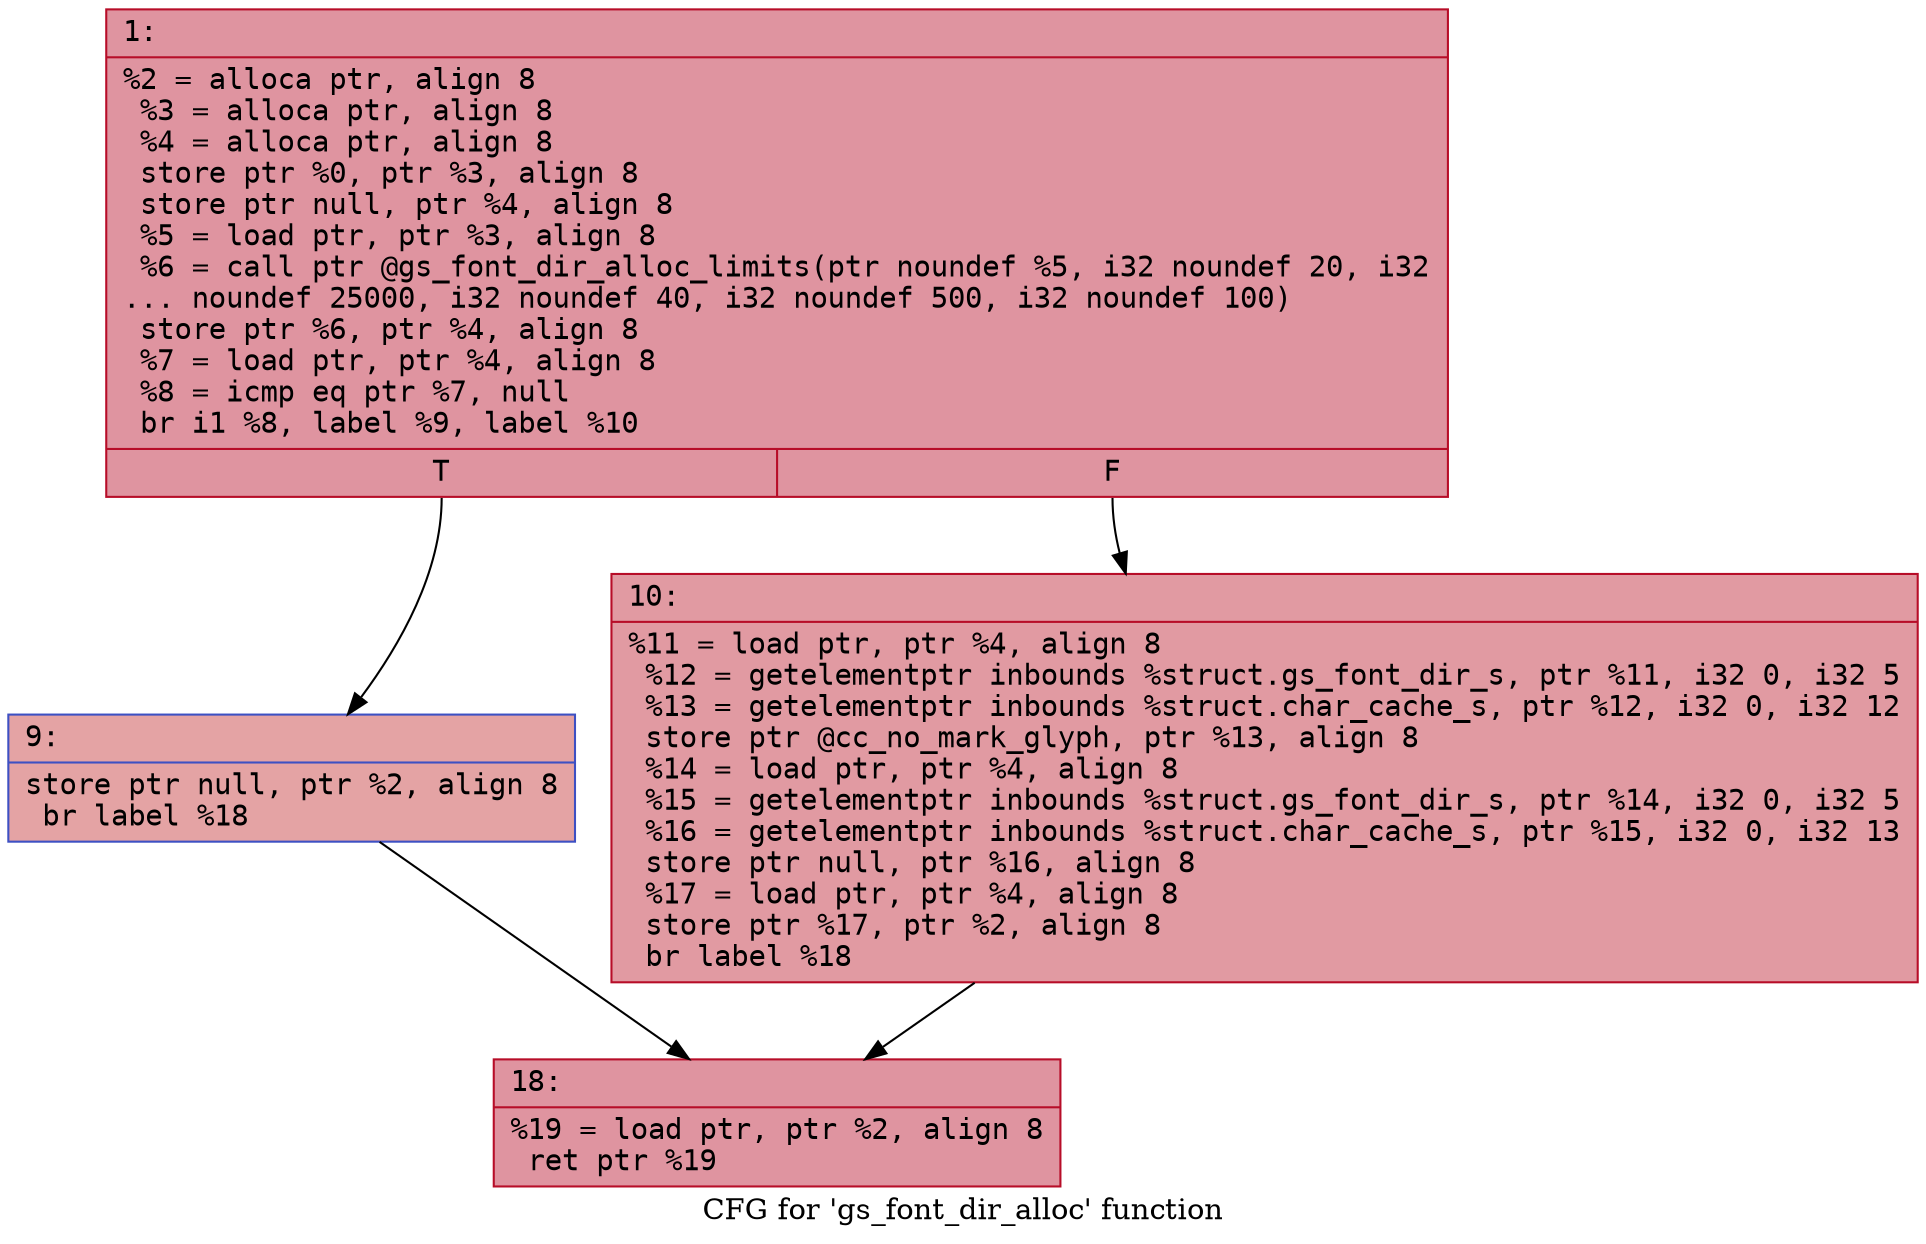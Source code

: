 digraph "CFG for 'gs_font_dir_alloc' function" {
	label="CFG for 'gs_font_dir_alloc' function";

	Node0x600002017930 [shape=record,color="#b70d28ff", style=filled, fillcolor="#b70d2870" fontname="Courier",label="{1:\l|  %2 = alloca ptr, align 8\l  %3 = alloca ptr, align 8\l  %4 = alloca ptr, align 8\l  store ptr %0, ptr %3, align 8\l  store ptr null, ptr %4, align 8\l  %5 = load ptr, ptr %3, align 8\l  %6 = call ptr @gs_font_dir_alloc_limits(ptr noundef %5, i32 noundef 20, i32\l... noundef 25000, i32 noundef 40, i32 noundef 500, i32 noundef 100)\l  store ptr %6, ptr %4, align 8\l  %7 = load ptr, ptr %4, align 8\l  %8 = icmp eq ptr %7, null\l  br i1 %8, label %9, label %10\l|{<s0>T|<s1>F}}"];
	Node0x600002017930:s0 -> Node0x600002017980[tooltip="1 -> 9\nProbability 37.50%" ];
	Node0x600002017930:s1 -> Node0x6000020179d0[tooltip="1 -> 10\nProbability 62.50%" ];
	Node0x600002017980 [shape=record,color="#3d50c3ff", style=filled, fillcolor="#c32e3170" fontname="Courier",label="{9:\l|  store ptr null, ptr %2, align 8\l  br label %18\l}"];
	Node0x600002017980 -> Node0x600002017a20[tooltip="9 -> 18\nProbability 100.00%" ];
	Node0x6000020179d0 [shape=record,color="#b70d28ff", style=filled, fillcolor="#bb1b2c70" fontname="Courier",label="{10:\l|  %11 = load ptr, ptr %4, align 8\l  %12 = getelementptr inbounds %struct.gs_font_dir_s, ptr %11, i32 0, i32 5\l  %13 = getelementptr inbounds %struct.char_cache_s, ptr %12, i32 0, i32 12\l  store ptr @cc_no_mark_glyph, ptr %13, align 8\l  %14 = load ptr, ptr %4, align 8\l  %15 = getelementptr inbounds %struct.gs_font_dir_s, ptr %14, i32 0, i32 5\l  %16 = getelementptr inbounds %struct.char_cache_s, ptr %15, i32 0, i32 13\l  store ptr null, ptr %16, align 8\l  %17 = load ptr, ptr %4, align 8\l  store ptr %17, ptr %2, align 8\l  br label %18\l}"];
	Node0x6000020179d0 -> Node0x600002017a20[tooltip="10 -> 18\nProbability 100.00%" ];
	Node0x600002017a20 [shape=record,color="#b70d28ff", style=filled, fillcolor="#b70d2870" fontname="Courier",label="{18:\l|  %19 = load ptr, ptr %2, align 8\l  ret ptr %19\l}"];
}
